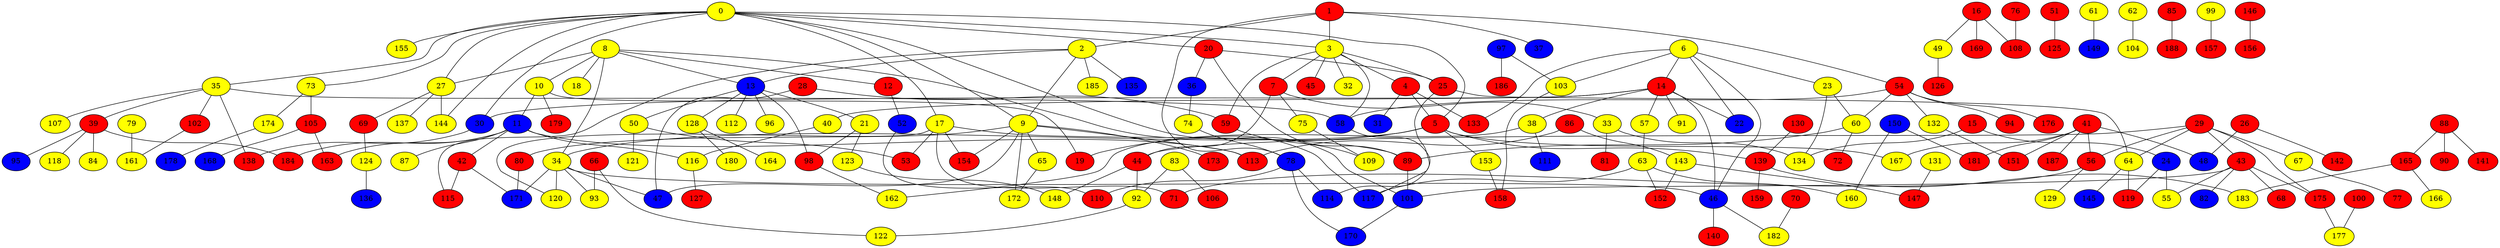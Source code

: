 graph {
0 [style = filled fillcolor = yellow];
1 [style = filled fillcolor = red];
2 [style = filled fillcolor = yellow];
3 [style = filled fillcolor = yellow];
4 [style = filled fillcolor = red];
5 [style = filled fillcolor = red];
6 [style = filled fillcolor = yellow];
7 [style = filled fillcolor = red];
8 [style = filled fillcolor = yellow];
9 [style = filled fillcolor = yellow];
10 [style = filled fillcolor = yellow];
11 [style = filled fillcolor = blue];
12 [style = filled fillcolor = red];
13 [style = filled fillcolor = blue];
14 [style = filled fillcolor = red];
15 [style = filled fillcolor = red];
16 [style = filled fillcolor = red];
17 [style = filled fillcolor = yellow];
18 [style = filled fillcolor = yellow];
19 [style = filled fillcolor = red];
20 [style = filled fillcolor = red];
21 [style = filled fillcolor = yellow];
22 [style = filled fillcolor = blue];
23 [style = filled fillcolor = yellow];
24 [style = filled fillcolor = blue];
25 [style = filled fillcolor = red];
26 [style = filled fillcolor = red];
27 [style = filled fillcolor = yellow];
28 [style = filled fillcolor = red];
29 [style = filled fillcolor = red];
30 [style = filled fillcolor = blue];
31 [style = filled fillcolor = blue];
32 [style = filled fillcolor = yellow];
33 [style = filled fillcolor = yellow];
34 [style = filled fillcolor = yellow];
35 [style = filled fillcolor = yellow];
36 [style = filled fillcolor = blue];
37 [style = filled fillcolor = blue];
38 [style = filled fillcolor = yellow];
39 [style = filled fillcolor = red];
40 [style = filled fillcolor = yellow];
41 [style = filled fillcolor = red];
42 [style = filled fillcolor = red];
43 [style = filled fillcolor = red];
44 [style = filled fillcolor = red];
45 [style = filled fillcolor = red];
46 [style = filled fillcolor = blue];
47 [style = filled fillcolor = blue];
48 [style = filled fillcolor = blue];
49 [style = filled fillcolor = yellow];
50 [style = filled fillcolor = yellow];
51 [style = filled fillcolor = red];
52 [style = filled fillcolor = blue];
53 [style = filled fillcolor = red];
54 [style = filled fillcolor = red];
55 [style = filled fillcolor = yellow];
56 [style = filled fillcolor = red];
57 [style = filled fillcolor = yellow];
58 [style = filled fillcolor = blue];
59 [style = filled fillcolor = red];
60 [style = filled fillcolor = yellow];
61 [style = filled fillcolor = yellow];
62 [style = filled fillcolor = yellow];
63 [style = filled fillcolor = yellow];
64 [style = filled fillcolor = yellow];
65 [style = filled fillcolor = yellow];
66 [style = filled fillcolor = red];
67 [style = filled fillcolor = yellow];
68 [style = filled fillcolor = red];
69 [style = filled fillcolor = red];
70 [style = filled fillcolor = red];
71 [style = filled fillcolor = red];
72 [style = filled fillcolor = red];
73 [style = filled fillcolor = yellow];
74 [style = filled fillcolor = yellow];
75 [style = filled fillcolor = yellow];
76 [style = filled fillcolor = red];
77 [style = filled fillcolor = red];
78 [style = filled fillcolor = blue];
79 [style = filled fillcolor = yellow];
80 [style = filled fillcolor = red];
81 [style = filled fillcolor = red];
82 [style = filled fillcolor = blue];
83 [style = filled fillcolor = yellow];
84 [style = filled fillcolor = yellow];
85 [style = filled fillcolor = red];
86 [style = filled fillcolor = red];
87 [style = filled fillcolor = yellow];
88 [style = filled fillcolor = red];
89 [style = filled fillcolor = red];
90 [style = filled fillcolor = red];
91 [style = filled fillcolor = yellow];
92 [style = filled fillcolor = yellow];
93 [style = filled fillcolor = yellow];
94 [style = filled fillcolor = red];
95 [style = filled fillcolor = blue];
96 [style = filled fillcolor = yellow];
97 [style = filled fillcolor = blue];
98 [style = filled fillcolor = red];
99 [style = filled fillcolor = yellow];
100 [style = filled fillcolor = red];
101 [style = filled fillcolor = blue];
102 [style = filled fillcolor = red];
103 [style = filled fillcolor = yellow];
104 [style = filled fillcolor = yellow];
105 [style = filled fillcolor = red];
106 [style = filled fillcolor = red];
107 [style = filled fillcolor = yellow];
108 [style = filled fillcolor = red];
109 [style = filled fillcolor = yellow];
110 [style = filled fillcolor = red];
111 [style = filled fillcolor = blue];
112 [style = filled fillcolor = yellow];
113 [style = filled fillcolor = red];
114 [style = filled fillcolor = blue];
115 [style = filled fillcolor = red];
116 [style = filled fillcolor = yellow];
117 [style = filled fillcolor = blue];
118 [style = filled fillcolor = yellow];
119 [style = filled fillcolor = red];
120 [style = filled fillcolor = yellow];
121 [style = filled fillcolor = yellow];
122 [style = filled fillcolor = yellow];
123 [style = filled fillcolor = yellow];
124 [style = filled fillcolor = yellow];
125 [style = filled fillcolor = red];
126 [style = filled fillcolor = red];
127 [style = filled fillcolor = red];
128 [style = filled fillcolor = yellow];
129 [style = filled fillcolor = yellow];
130 [style = filled fillcolor = red];
131 [style = filled fillcolor = yellow];
132 [style = filled fillcolor = yellow];
133 [style = filled fillcolor = red];
134 [style = filled fillcolor = yellow];
135 [style = filled fillcolor = blue];
136 [style = filled fillcolor = blue];
137 [style = filled fillcolor = yellow];
138 [style = filled fillcolor = red];
139 [style = filled fillcolor = red];
140 [style = filled fillcolor = red];
141 [style = filled fillcolor = red];
142 [style = filled fillcolor = red];
143 [style = filled fillcolor = yellow];
144 [style = filled fillcolor = yellow];
145 [style = filled fillcolor = blue];
146 [style = filled fillcolor = red];
147 [style = filled fillcolor = red];
148 [style = filled fillcolor = yellow];
149 [style = filled fillcolor = blue];
150 [style = filled fillcolor = blue];
151 [style = filled fillcolor = red];
152 [style = filled fillcolor = red];
153 [style = filled fillcolor = yellow];
154 [style = filled fillcolor = red];
155 [style = filled fillcolor = yellow];
156 [style = filled fillcolor = red];
157 [style = filled fillcolor = red];
158 [style = filled fillcolor = red];
159 [style = filled fillcolor = red];
160 [style = filled fillcolor = yellow];
161 [style = filled fillcolor = yellow];
162 [style = filled fillcolor = yellow];
163 [style = filled fillcolor = red];
164 [style = filled fillcolor = yellow];
165 [style = filled fillcolor = red];
166 [style = filled fillcolor = yellow];
167 [style = filled fillcolor = yellow];
168 [style = filled fillcolor = blue];
169 [style = filled fillcolor = red];
170 [style = filled fillcolor = blue];
171 [style = filled fillcolor = blue];
172 [style = filled fillcolor = yellow];
173 [style = filled fillcolor = red];
174 [style = filled fillcolor = yellow];
175 [style = filled fillcolor = red];
176 [style = filled fillcolor = red];
177 [style = filled fillcolor = yellow];
178 [style = filled fillcolor = blue];
179 [style = filled fillcolor = red];
180 [style = filled fillcolor = yellow];
181 [style = filled fillcolor = red];
182 [style = filled fillcolor = yellow];
183 [style = filled fillcolor = yellow];
184 [style = filled fillcolor = red];
185 [style = filled fillcolor = yellow];
186 [style = filled fillcolor = red];
187 [style = filled fillcolor = red];
188 [style = filled fillcolor = red];
0 -- 17;
0 -- 9;
0 -- 5;
0 -- 3;
0 -- 20;
0 -- 27;
0 -- 30;
0 -- 35;
0 -- 73;
0 -- 101;
0 -- 144;
0 -- 155;
1 -- 2;
1 -- 3;
1 -- 37;
1 -- 54;
1 -- 78;
2 -- 9;
2 -- 13;
2 -- 115;
2 -- 135;
2 -- 185;
3 -- 4;
3 -- 7;
3 -- 25;
3 -- 32;
3 -- 45;
3 -- 58;
3 -- 59;
4 -- 5;
4 -- 31;
4 -- 133;
5 -- 19;
5 -- 34;
5 -- 139;
5 -- 153;
5 -- 167;
6 -- 14;
6 -- 22;
6 -- 23;
6 -- 46;
6 -- 103;
6 -- 133;
7 -- 33;
7 -- 44;
7 -- 75;
8 -- 10;
8 -- 12;
8 -- 13;
8 -- 18;
8 -- 27;
8 -- 34;
8 -- 117;
9 -- 47;
9 -- 65;
9 -- 80;
9 -- 113;
9 -- 154;
9 -- 172;
9 -- 173;
10 -- 11;
10 -- 19;
10 -- 179;
11 -- 42;
11 -- 87;
11 -- 113;
11 -- 116;
11 -- 163;
11 -- 184;
12 -- 52;
13 -- 21;
13 -- 50;
13 -- 96;
13 -- 98;
13 -- 112;
13 -- 128;
14 -- 22;
14 -- 30;
14 -- 38;
14 -- 40;
14 -- 46;
14 -- 57;
14 -- 91;
15 -- 24;
15 -- 134;
16 -- 49;
16 -- 108;
16 -- 169;
17 -- 53;
17 -- 71;
17 -- 89;
17 -- 120;
17 -- 154;
20 -- 25;
20 -- 36;
20 -- 89;
21 -- 98;
21 -- 123;
23 -- 60;
23 -- 134;
24 -- 55;
24 -- 119;
25 -- 64;
25 -- 114;
26 -- 48;
26 -- 142;
27 -- 69;
27 -- 137;
27 -- 144;
28 -- 47;
28 -- 59;
29 -- 43;
29 -- 44;
29 -- 56;
29 -- 64;
29 -- 67;
29 -- 175;
30 -- 138;
33 -- 81;
33 -- 134;
34 -- 46;
34 -- 47;
34 -- 93;
34 -- 120;
34 -- 171;
35 -- 39;
35 -- 58;
35 -- 102;
35 -- 107;
35 -- 138;
36 -- 74;
38 -- 111;
38 -- 162;
39 -- 84;
39 -- 95;
39 -- 118;
39 -- 184;
40 -- 116;
41 -- 48;
41 -- 56;
41 -- 151;
41 -- 167;
41 -- 181;
41 -- 187;
42 -- 115;
42 -- 171;
43 -- 55;
43 -- 68;
43 -- 82;
43 -- 101;
43 -- 175;
44 -- 92;
44 -- 148;
46 -- 140;
46 -- 182;
49 -- 126;
50 -- 53;
50 -- 121;
51 -- 125;
52 -- 110;
54 -- 58;
54 -- 60;
54 -- 94;
54 -- 132;
54 -- 176;
56 -- 71;
56 -- 129;
57 -- 63;
58 -- 117;
59 -- 109;
60 -- 72;
60 -- 89;
61 -- 149;
62 -- 104;
63 -- 117;
63 -- 152;
63 -- 160;
64 -- 119;
64 -- 145;
65 -- 172;
66 -- 93;
66 -- 122;
67 -- 77;
69 -- 124;
70 -- 182;
73 -- 105;
73 -- 174;
74 -- 78;
75 -- 109;
76 -- 108;
78 -- 110;
78 -- 114;
78 -- 170;
79 -- 161;
80 -- 171;
83 -- 92;
83 -- 106;
85 -- 188;
86 -- 113;
86 -- 143;
88 -- 90;
88 -- 141;
88 -- 165;
89 -- 101;
92 -- 122;
97 -- 103;
97 -- 186;
98 -- 162;
99 -- 157;
100 -- 177;
101 -- 170;
102 -- 161;
103 -- 158;
105 -- 163;
105 -- 168;
116 -- 127;
123 -- 148;
124 -- 136;
128 -- 164;
128 -- 180;
130 -- 139;
131 -- 147;
132 -- 151;
139 -- 159;
139 -- 183;
143 -- 147;
143 -- 152;
146 -- 156;
150 -- 160;
150 -- 181;
153 -- 158;
165 -- 166;
165 -- 183;
174 -- 178;
175 -- 177;
}
